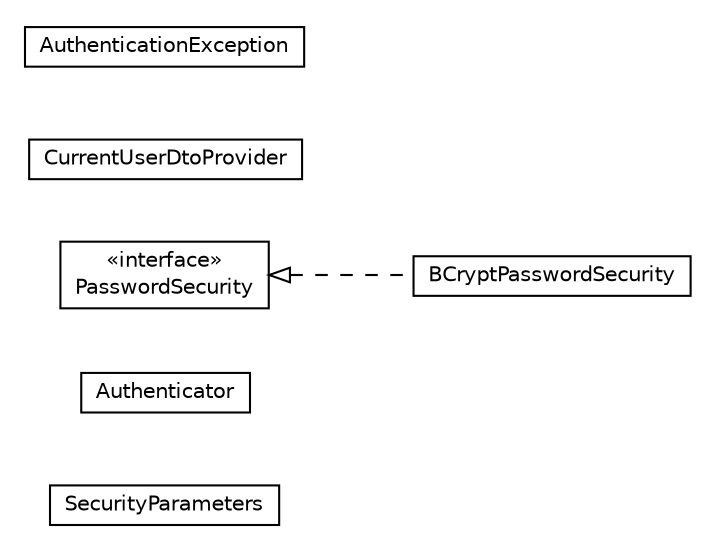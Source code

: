 #!/usr/local/bin/dot
#
# Class diagram 
# Generated by UMLGraph version R5_6-24-gf6e263 (http://www.umlgraph.org/)
#

digraph G {
	edge [fontname="Helvetica",fontsize=10,labelfontname="Helvetica",labelfontsize=10];
	node [fontname="Helvetica",fontsize=10,shape=plaintext];
	nodesep=0.25;
	ranksep=0.5;
	rankdir=LR;
	// com.gwtplatform.carstore.server.authentication.SecurityParameters
	c33619 [label=<<table title="com.gwtplatform.carstore.server.authentication.SecurityParameters" border="0" cellborder="1" cellspacing="0" cellpadding="2" port="p" href="./SecurityParameters.html">
		<tr><td><table border="0" cellspacing="0" cellpadding="1">
<tr><td align="center" balign="center"> SecurityParameters </td></tr>
		</table></td></tr>
		</table>>, URL="./SecurityParameters.html", fontname="Helvetica", fontcolor="black", fontsize=10.0];
	// com.gwtplatform.carstore.server.authentication.Authenticator
	c33620 [label=<<table title="com.gwtplatform.carstore.server.authentication.Authenticator" border="0" cellborder="1" cellspacing="0" cellpadding="2" port="p" href="./Authenticator.html">
		<tr><td><table border="0" cellspacing="0" cellpadding="1">
<tr><td align="center" balign="center"> Authenticator </td></tr>
		</table></td></tr>
		</table>>, URL="./Authenticator.html", fontname="Helvetica", fontcolor="black", fontsize=10.0];
	// com.gwtplatform.carstore.server.authentication.PasswordSecurity
	c33621 [label=<<table title="com.gwtplatform.carstore.server.authentication.PasswordSecurity" border="0" cellborder="1" cellspacing="0" cellpadding="2" port="p" href="./PasswordSecurity.html">
		<tr><td><table border="0" cellspacing="0" cellpadding="1">
<tr><td align="center" balign="center"> &#171;interface&#187; </td></tr>
<tr><td align="center" balign="center"> PasswordSecurity </td></tr>
		</table></td></tr>
		</table>>, URL="./PasswordSecurity.html", fontname="Helvetica", fontcolor="black", fontsize=10.0];
	// com.gwtplatform.carstore.server.authentication.BCryptPasswordSecurity
	c33622 [label=<<table title="com.gwtplatform.carstore.server.authentication.BCryptPasswordSecurity" border="0" cellborder="1" cellspacing="0" cellpadding="2" port="p" href="./BCryptPasswordSecurity.html">
		<tr><td><table border="0" cellspacing="0" cellpadding="1">
<tr><td align="center" balign="center"> BCryptPasswordSecurity </td></tr>
		</table></td></tr>
		</table>>, URL="./BCryptPasswordSecurity.html", fontname="Helvetica", fontcolor="black", fontsize=10.0];
	// com.gwtplatform.carstore.server.authentication.CurrentUserDtoProvider
	c33623 [label=<<table title="com.gwtplatform.carstore.server.authentication.CurrentUserDtoProvider" border="0" cellborder="1" cellspacing="0" cellpadding="2" port="p" href="./CurrentUserDtoProvider.html">
		<tr><td><table border="0" cellspacing="0" cellpadding="1">
<tr><td align="center" balign="center"> CurrentUserDtoProvider </td></tr>
		</table></td></tr>
		</table>>, URL="./CurrentUserDtoProvider.html", fontname="Helvetica", fontcolor="black", fontsize=10.0];
	// com.gwtplatform.carstore.server.authentication.AuthenticationException
	c33624 [label=<<table title="com.gwtplatform.carstore.server.authentication.AuthenticationException" border="0" cellborder="1" cellspacing="0" cellpadding="2" port="p" href="./AuthenticationException.html">
		<tr><td><table border="0" cellspacing="0" cellpadding="1">
<tr><td align="center" balign="center"> AuthenticationException </td></tr>
		</table></td></tr>
		</table>>, URL="./AuthenticationException.html", fontname="Helvetica", fontcolor="black", fontsize=10.0];
	//com.gwtplatform.carstore.server.authentication.BCryptPasswordSecurity implements com.gwtplatform.carstore.server.authentication.PasswordSecurity
	c33621:p -> c33622:p [dir=back,arrowtail=empty,style=dashed];
}

